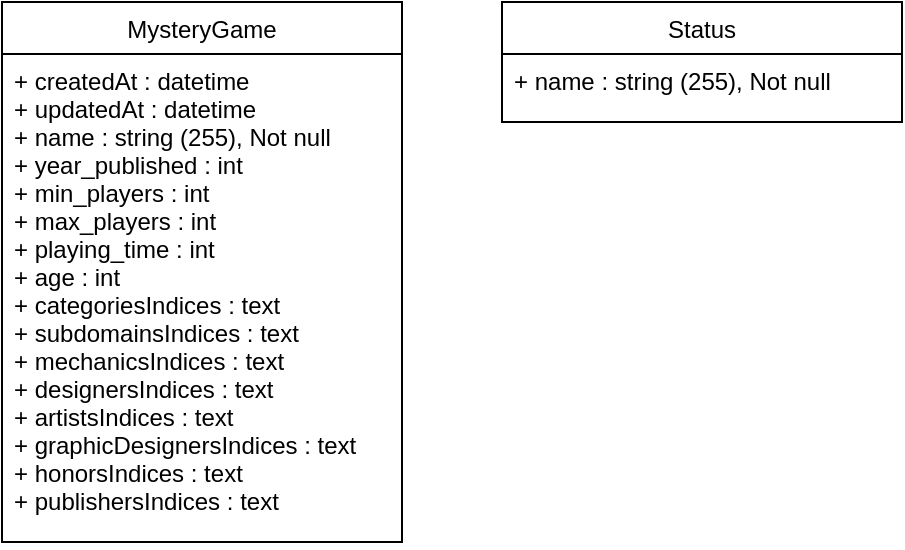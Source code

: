 <mxfile>
    <diagram id="a15hz9-23WmVmtZylEJc" name="Page-1">
        <mxGraphModel dx="589" dy="665" grid="1" gridSize="10" guides="1" tooltips="1" connect="1" arrows="1" fold="1" page="1" pageScale="1" pageWidth="827" pageHeight="1169" math="0" shadow="0">
            <root>
                <mxCell id="0"/>
                <mxCell id="1" parent="0"/>
                <mxCell id="2" value="MysteryGame" style="swimlane;fontStyle=0;childLayout=stackLayout;horizontal=1;startSize=26;fillColor=none;horizontalStack=0;resizeParent=1;resizeParentMax=0;resizeLast=0;collapsible=1;marginBottom=0;" parent="1" vertex="1">
                    <mxGeometry x="280" y="220" width="200" height="270" as="geometry"/>
                </mxCell>
                <mxCell id="3" value="+ createdAt : datetime&#10;+ updatedAt : datetime &#10;+ name : string (255), Not null&#10;+ year_published : int&#10;+ min_players : int&#10;+ max_players : int&#10;+ playing_time : int&#10;+ age : int&#10;+ categoriesIndices : text&#10;+ subdomainsIndices : text&#10;+ mechanicsIndices : text&#10;+ designersIndices : text&#10;+ artistsIndices : text&#10;+ graphicDesignersIndices : text&#10;+ honorsIndices : text&#10;+ publishersIndices : text" style="text;strokeColor=none;fillColor=none;align=left;verticalAlign=top;spacingLeft=4;spacingRight=4;overflow=hidden;rotatable=0;points=[[0,0.5],[1,0.5]];portConstraint=eastwest;" parent="2" vertex="1">
                    <mxGeometry y="26" width="200" height="244" as="geometry"/>
                </mxCell>
                <mxCell id="4" value="Status" style="swimlane;fontStyle=0;childLayout=stackLayout;horizontal=1;startSize=26;fillColor=none;horizontalStack=0;resizeParent=1;resizeParentMax=0;resizeLast=0;collapsible=1;marginBottom=0;" vertex="1" parent="1">
                    <mxGeometry x="530" y="220" width="200" height="60" as="geometry"/>
                </mxCell>
                <mxCell id="5" value="+ name : string (255), Not null" style="text;strokeColor=none;fillColor=none;align=left;verticalAlign=top;spacingLeft=4;spacingRight=4;overflow=hidden;rotatable=0;points=[[0,0.5],[1,0.5]];portConstraint=eastwest;" vertex="1" parent="4">
                    <mxGeometry y="26" width="200" height="34" as="geometry"/>
                </mxCell>
            </root>
        </mxGraphModel>
    </diagram>
</mxfile>